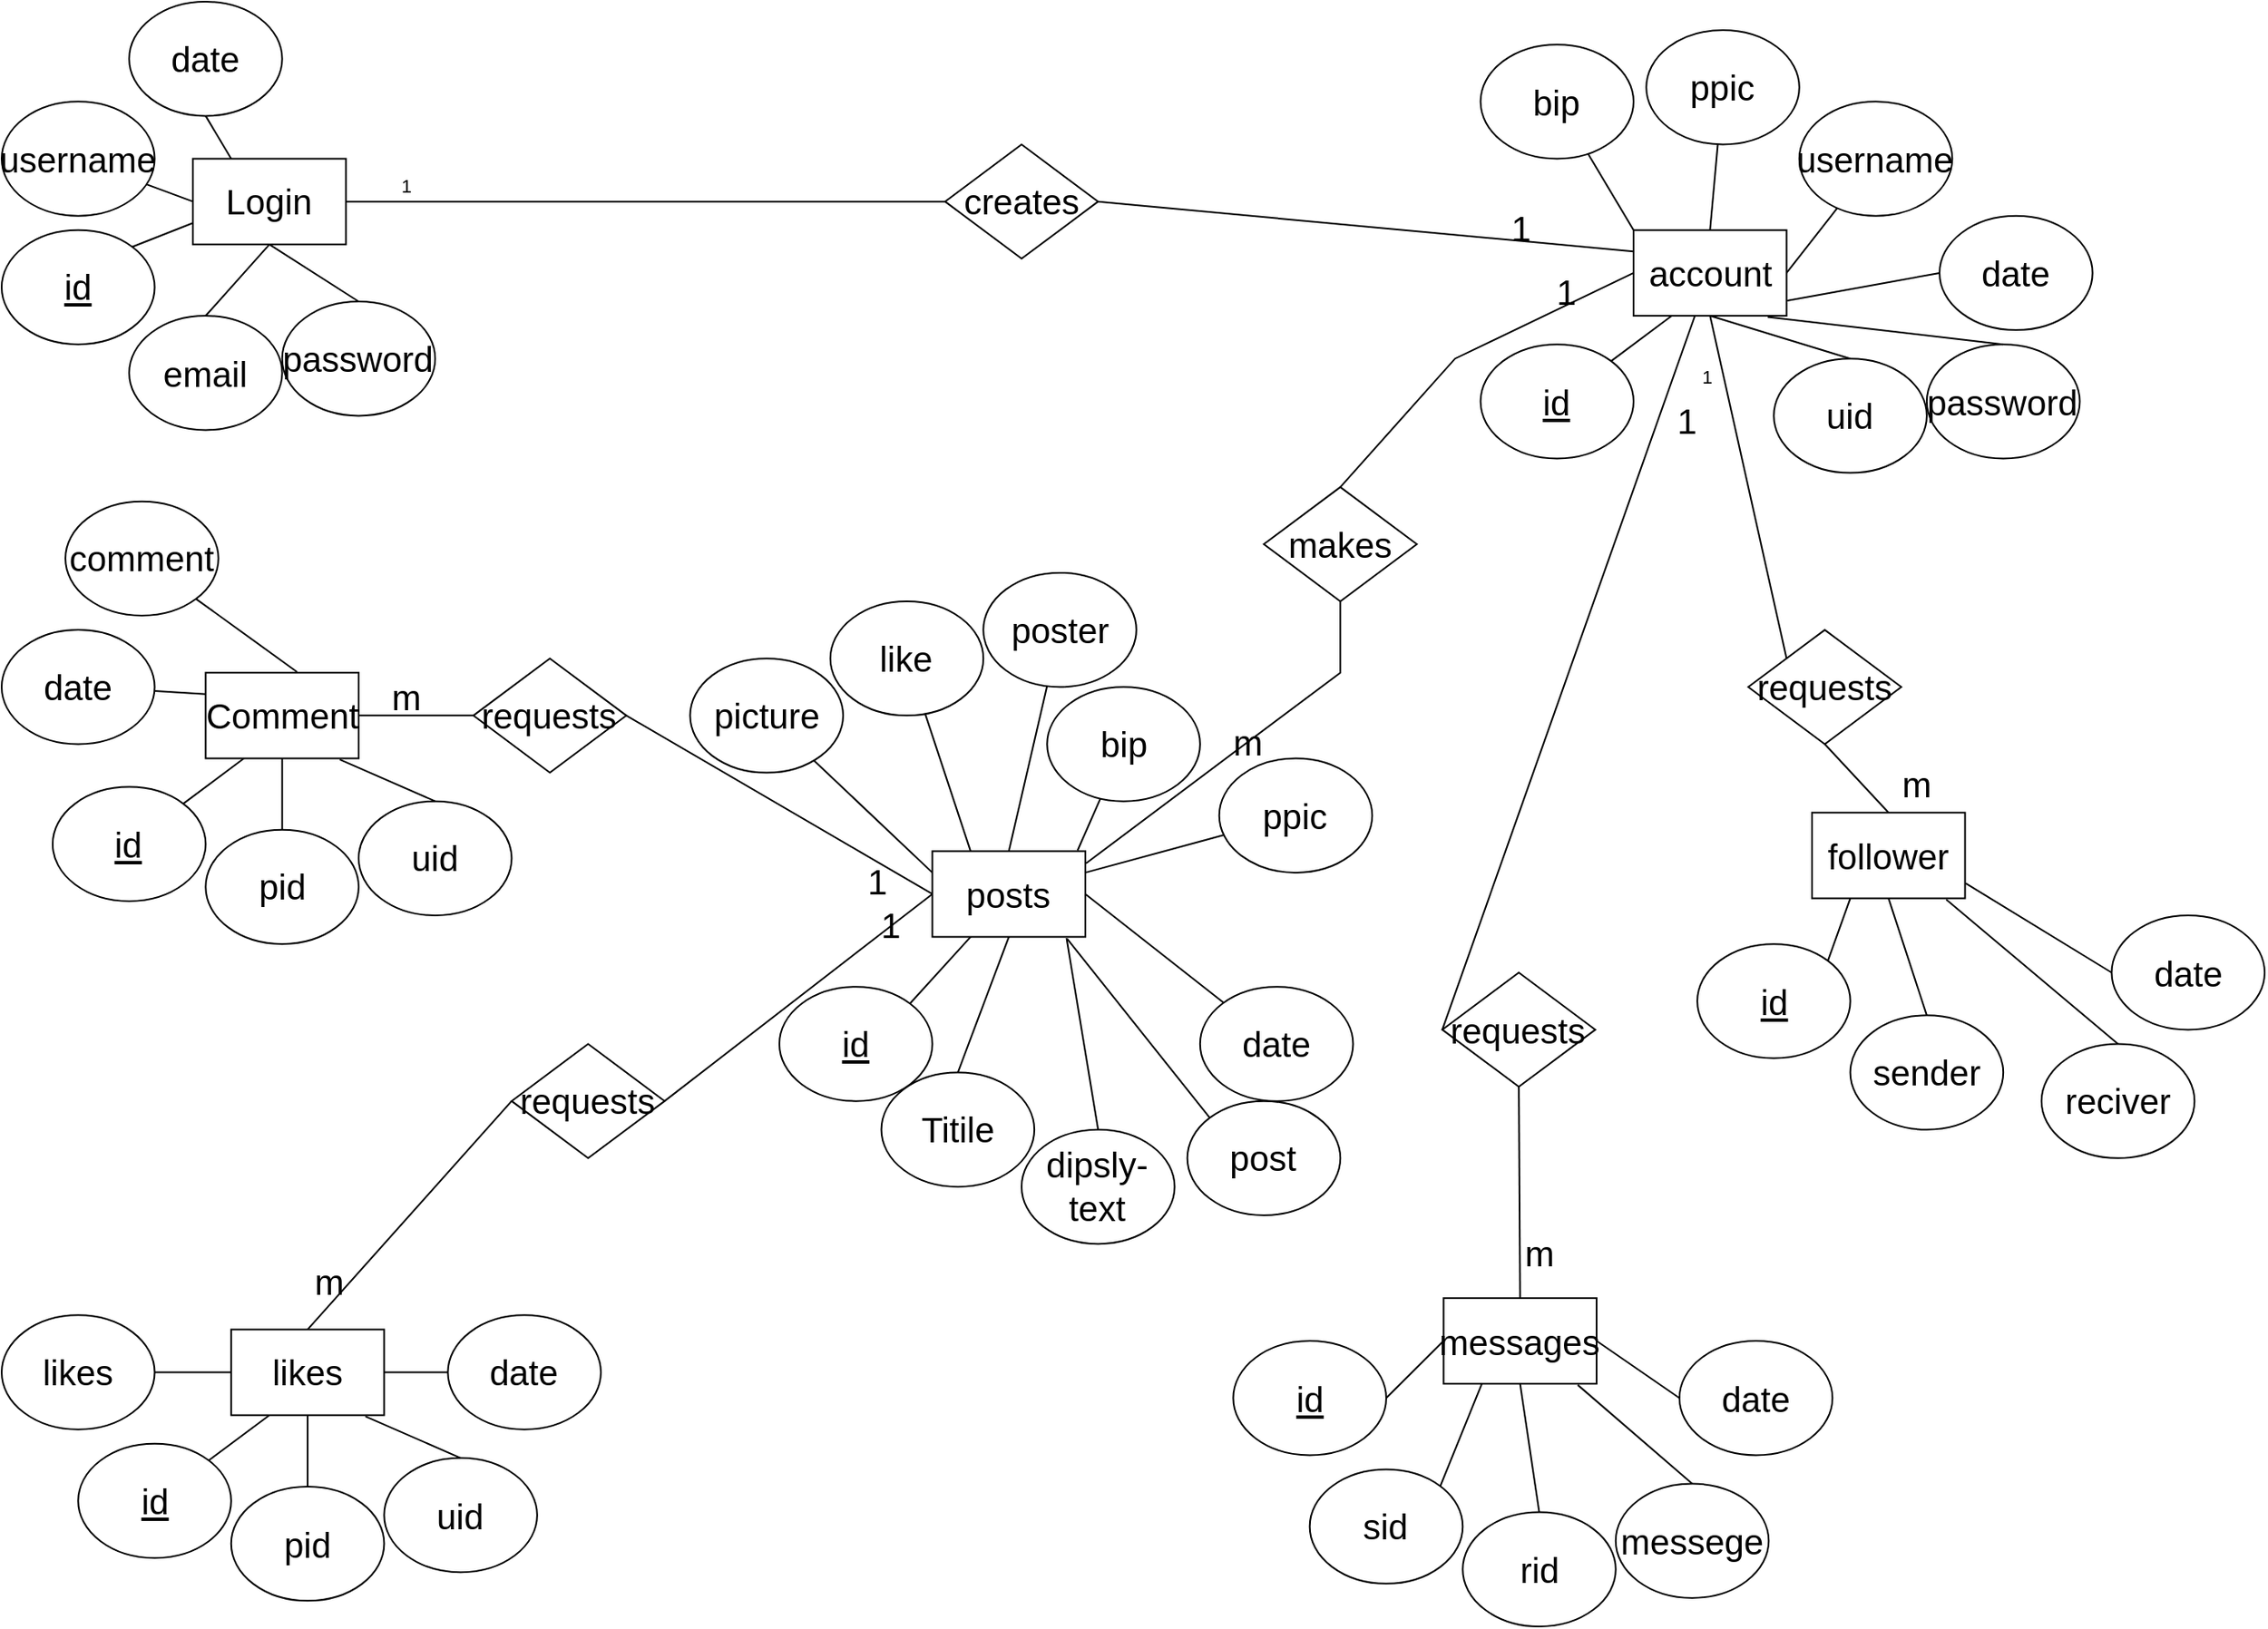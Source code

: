 <mxfile version="21.6.8" type="device">
  <diagram name="Page-1" id="GHmQzCoPF6uC2-2MfS-E">
    <mxGraphModel dx="3319" dy="1589" grid="1" gridSize="10" guides="1" tooltips="1" connect="1" arrows="1" fold="1" page="1" pageScale="1" pageWidth="850" pageHeight="1100" math="0" shadow="0">
      <root>
        <mxCell id="0" />
        <mxCell id="1" parent="0" />
        <mxCell id="4eCl8P-VBhG6pIe4pRi_-1" value="" style="group" vertex="1" connectable="0" parent="1">
          <mxGeometry x="-650" y="150" width="1350" height="970" as="geometry" />
        </mxCell>
        <mxCell id="vJWKNZolBrSju2JjRTu4-1" value="&lt;font style=&quot;font-size: 21px;&quot;&gt;Login&lt;/font&gt;" style="rounded=0;whiteSpace=wrap;html=1;fontSize=21;" parent="4eCl8P-VBhG6pIe4pRi_-1" vertex="1">
          <mxGeometry x="114.085" y="93.761" width="91.268" height="51.142" as="geometry" />
        </mxCell>
        <mxCell id="vJWKNZolBrSju2JjRTu4-2" value="" style="endArrow=none;html=1;rounded=0;exitX=0;exitY=0.5;exitDx=0;exitDy=0;fontSize=21;" parent="4eCl8P-VBhG6pIe4pRi_-1" source="vJWKNZolBrSju2JjRTu4-1" target="vJWKNZolBrSju2JjRTu4-3" edge="1">
          <mxGeometry width="50" height="50" relative="1" as="geometry">
            <mxPoint x="365.07" y="136.38" as="sourcePoint" />
            <mxPoint x="403.099" y="93.761" as="targetPoint" />
          </mxGeometry>
        </mxCell>
        <mxCell id="vJWKNZolBrSju2JjRTu4-3" value="&lt;font style=&quot;font-size: 21px;&quot;&gt;username&lt;/font&gt;" style="ellipse;whiteSpace=wrap;html=1;fontSize=21;" parent="4eCl8P-VBhG6pIe4pRi_-1" vertex="1">
          <mxGeometry y="59.666" width="91.268" height="68.19" as="geometry" />
        </mxCell>
        <mxCell id="vJWKNZolBrSju2JjRTu4-4" value="&lt;font style=&quot;font-size: 21px;&quot;&gt;date&lt;/font&gt;" style="ellipse;whiteSpace=wrap;html=1;fontSize=21;" parent="4eCl8P-VBhG6pIe4pRi_-1" vertex="1">
          <mxGeometry x="76.056" width="91.268" height="68.19" as="geometry" />
        </mxCell>
        <mxCell id="vJWKNZolBrSju2JjRTu4-6" value="" style="endArrow=none;html=1;rounded=0;entryX=0.25;entryY=0;entryDx=0;entryDy=0;exitX=0.5;exitY=1;exitDx=0;exitDy=0;fontSize=21;" parent="4eCl8P-VBhG6pIe4pRi_-1" source="vJWKNZolBrSju2JjRTu4-4" target="vJWKNZolBrSju2JjRTu4-1" edge="1">
          <mxGeometry width="50" height="50" relative="1" as="geometry">
            <mxPoint x="365.07" y="136.38" as="sourcePoint" />
            <mxPoint x="403.099" y="93.761" as="targetPoint" />
          </mxGeometry>
        </mxCell>
        <mxCell id="vJWKNZolBrSju2JjRTu4-7" value="&lt;font style=&quot;font-size: 21px;&quot;&gt;password&lt;/font&gt;" style="ellipse;whiteSpace=wrap;html=1;fontSize=21;" parent="4eCl8P-VBhG6pIe4pRi_-1" vertex="1">
          <mxGeometry x="167.324" y="178.998" width="91.268" height="68.19" as="geometry" />
        </mxCell>
        <mxCell id="vJWKNZolBrSju2JjRTu4-8" value="" style="endArrow=none;html=1;rounded=0;entryX=0.5;entryY=1;entryDx=0;entryDy=0;exitX=0.5;exitY=0;exitDx=0;exitDy=0;fontSize=21;" parent="4eCl8P-VBhG6pIe4pRi_-1" source="vJWKNZolBrSju2JjRTu4-7" target="vJWKNZolBrSju2JjRTu4-1" edge="1">
          <mxGeometry width="50" height="50" relative="1" as="geometry">
            <mxPoint x="258.592" y="153.427" as="sourcePoint" />
            <mxPoint x="296.62" y="110.808" as="targetPoint" />
          </mxGeometry>
        </mxCell>
        <mxCell id="vJWKNZolBrSju2JjRTu4-9" value="&lt;font style=&quot;font-size: 21px;&quot;&gt;email&lt;/font&gt;" style="ellipse;whiteSpace=wrap;html=1;fontSize=21;" parent="4eCl8P-VBhG6pIe4pRi_-1" vertex="1">
          <mxGeometry x="76.056" y="187.522" width="91.268" height="68.19" as="geometry" />
        </mxCell>
        <mxCell id="vJWKNZolBrSju2JjRTu4-11" value="" style="endArrow=none;html=1;rounded=0;exitX=0.5;exitY=0;exitDx=0;exitDy=0;entryX=0.5;entryY=1;entryDx=0;entryDy=0;fontSize=21;" parent="4eCl8P-VBhG6pIe4pRi_-1" source="vJWKNZolBrSju2JjRTu4-9" target="vJWKNZolBrSju2JjRTu4-1" edge="1">
          <mxGeometry width="50" height="50" relative="1" as="geometry">
            <mxPoint x="235.775" y="136.38" as="sourcePoint" />
            <mxPoint x="273.803" y="93.761" as="targetPoint" />
          </mxGeometry>
        </mxCell>
        <mxCell id="vJWKNZolBrSju2JjRTu4-12" value="&lt;u style=&quot;font-size: 21px;&quot;&gt;&lt;font style=&quot;font-size: 21px;&quot;&gt;id&lt;/font&gt;&lt;/u&gt;" style="ellipse;whiteSpace=wrap;html=1;fontSize=21;" parent="4eCl8P-VBhG6pIe4pRi_-1" vertex="1">
          <mxGeometry y="136.38" width="91.268" height="68.19" as="geometry" />
        </mxCell>
        <mxCell id="vJWKNZolBrSju2JjRTu4-14" value="" style="endArrow=none;html=1;rounded=0;exitX=1;exitY=0;exitDx=0;exitDy=0;entryX=0;entryY=0.75;entryDx=0;entryDy=0;fontSize=21;" parent="4eCl8P-VBhG6pIe4pRi_-1" source="vJWKNZolBrSju2JjRTu4-12" target="vJWKNZolBrSju2JjRTu4-1" edge="1">
          <mxGeometry width="50" height="50" relative="1" as="geometry">
            <mxPoint x="76.056" y="136.38" as="sourcePoint" />
            <mxPoint x="114.085" y="93.761" as="targetPoint" />
          </mxGeometry>
        </mxCell>
        <mxCell id="vJWKNZolBrSju2JjRTu4-15" value="account" style="rounded=0;whiteSpace=wrap;html=1;fontSize=21;" parent="4eCl8P-VBhG6pIe4pRi_-1" vertex="1">
          <mxGeometry x="973.521" y="136.38" width="91.268" height="51.142" as="geometry" />
        </mxCell>
        <mxCell id="vJWKNZolBrSju2JjRTu4-16" value="" style="endArrow=none;html=1;rounded=0;exitX=1;exitY=0.5;exitDx=0;exitDy=0;fontSize=21;" parent="4eCl8P-VBhG6pIe4pRi_-1" source="vJWKNZolBrSju2JjRTu4-15" target="vJWKNZolBrSju2JjRTu4-17" edge="1">
          <mxGeometry width="50" height="50" relative="1" as="geometry">
            <mxPoint x="1224.507" y="178.998" as="sourcePoint" />
            <mxPoint x="1262.535" y="136.38" as="targetPoint" />
          </mxGeometry>
        </mxCell>
        <mxCell id="vJWKNZolBrSju2JjRTu4-17" value="username" style="ellipse;whiteSpace=wrap;html=1;fontSize=21;" parent="4eCl8P-VBhG6pIe4pRi_-1" vertex="1">
          <mxGeometry x="1072.394" y="59.666" width="91.268" height="68.19" as="geometry" />
        </mxCell>
        <mxCell id="vJWKNZolBrSju2JjRTu4-18" value="date" style="ellipse;whiteSpace=wrap;html=1;fontSize=21;" parent="4eCl8P-VBhG6pIe4pRi_-1" vertex="1">
          <mxGeometry x="1156.056" y="127.856" width="91.268" height="68.19" as="geometry" />
        </mxCell>
        <mxCell id="vJWKNZolBrSju2JjRTu4-19" value="" style="endArrow=none;html=1;rounded=0;entryX=1.004;entryY=0.824;entryDx=0;entryDy=0;exitX=0;exitY=0.5;exitDx=0;exitDy=0;entryPerimeter=0;fontSize=21;" parent="4eCl8P-VBhG6pIe4pRi_-1" source="vJWKNZolBrSju2JjRTu4-18" target="vJWKNZolBrSju2JjRTu4-15" edge="1">
          <mxGeometry width="50" height="50" relative="1" as="geometry">
            <mxPoint x="1224.507" y="178.998" as="sourcePoint" />
            <mxPoint x="1262.535" y="136.38" as="targetPoint" />
          </mxGeometry>
        </mxCell>
        <mxCell id="vJWKNZolBrSju2JjRTu4-20" value="password" style="ellipse;whiteSpace=wrap;html=1;fontSize=21;" parent="4eCl8P-VBhG6pIe4pRi_-1" vertex="1">
          <mxGeometry x="1148.451" y="204.569" width="91.268" height="68.19" as="geometry" />
        </mxCell>
        <mxCell id="vJWKNZolBrSju2JjRTu4-21" value="" style="endArrow=none;html=1;rounded=0;entryX=0.877;entryY=1.014;entryDx=0;entryDy=0;entryPerimeter=0;exitX=0.5;exitY=0;exitDx=0;exitDy=0;fontSize=21;" parent="4eCl8P-VBhG6pIe4pRi_-1" source="vJWKNZolBrSju2JjRTu4-20" target="vJWKNZolBrSju2JjRTu4-15" edge="1">
          <mxGeometry width="50" height="50" relative="1" as="geometry">
            <mxPoint x="1118.028" y="196.046" as="sourcePoint" />
            <mxPoint x="1156.056" y="153.427" as="targetPoint" />
          </mxGeometry>
        </mxCell>
        <mxCell id="vJWKNZolBrSju2JjRTu4-22" value="uid" style="ellipse;whiteSpace=wrap;html=1;fontSize=21;" parent="4eCl8P-VBhG6pIe4pRi_-1" vertex="1">
          <mxGeometry x="1057.183" y="213.093" width="91.268" height="68.19" as="geometry" />
        </mxCell>
        <mxCell id="vJWKNZolBrSju2JjRTu4-23" value="" style="endArrow=none;html=1;rounded=0;exitX=0.5;exitY=0;exitDx=0;exitDy=0;entryX=0.5;entryY=1;entryDx=0;entryDy=0;fontSize=21;" parent="4eCl8P-VBhG6pIe4pRi_-1" source="vJWKNZolBrSju2JjRTu4-22" target="vJWKNZolBrSju2JjRTu4-15" edge="1">
          <mxGeometry width="50" height="50" relative="1" as="geometry">
            <mxPoint x="1095.211" y="178.998" as="sourcePoint" />
            <mxPoint x="1133.239" y="136.38" as="targetPoint" />
          </mxGeometry>
        </mxCell>
        <mxCell id="vJWKNZolBrSju2JjRTu4-24" value="&lt;u style=&quot;font-size: 21px;&quot;&gt;id&lt;/u&gt;" style="ellipse;whiteSpace=wrap;html=1;fontSize=21;" parent="4eCl8P-VBhG6pIe4pRi_-1" vertex="1">
          <mxGeometry x="882.254" y="204.569" width="91.268" height="68.19" as="geometry" />
        </mxCell>
        <mxCell id="vJWKNZolBrSju2JjRTu4-25" value="" style="endArrow=none;html=1;rounded=0;exitX=1;exitY=0;exitDx=0;exitDy=0;entryX=0.25;entryY=1;entryDx=0;entryDy=0;fontSize=21;" parent="4eCl8P-VBhG6pIe4pRi_-1" source="vJWKNZolBrSju2JjRTu4-24" target="vJWKNZolBrSju2JjRTu4-15" edge="1">
          <mxGeometry width="50" height="50" relative="1" as="geometry">
            <mxPoint x="935.493" y="178.998" as="sourcePoint" />
            <mxPoint x="973.521" y="136.38" as="targetPoint" />
          </mxGeometry>
        </mxCell>
        <mxCell id="vJWKNZolBrSju2JjRTu4-26" value="" style="endArrow=none;html=1;rounded=0;exitX=0.5;exitY=0;exitDx=0;exitDy=0;fontSize=21;" parent="4eCl8P-VBhG6pIe4pRi_-1" source="vJWKNZolBrSju2JjRTu4-15" target="vJWKNZolBrSju2JjRTu4-27" edge="1">
          <mxGeometry width="50" height="50" relative="1" as="geometry">
            <mxPoint x="920.282" y="76.714" as="sourcePoint" />
            <mxPoint x="1118.028" y="51.142" as="targetPoint" />
          </mxGeometry>
        </mxCell>
        <mxCell id="vJWKNZolBrSju2JjRTu4-27" value="ppic" style="ellipse;whiteSpace=wrap;html=1;fontSize=21;" parent="4eCl8P-VBhG6pIe4pRi_-1" vertex="1">
          <mxGeometry x="981.127" y="17.047" width="91.268" height="68.19" as="geometry" />
        </mxCell>
        <mxCell id="vJWKNZolBrSju2JjRTu4-28" value="" style="endArrow=none;html=1;rounded=0;exitX=0;exitY=0;exitDx=0;exitDy=0;fontSize=21;" parent="4eCl8P-VBhG6pIe4pRi_-1" source="vJWKNZolBrSju2JjRTu4-15" target="vJWKNZolBrSju2JjRTu4-29" edge="1">
          <mxGeometry width="50" height="50" relative="1" as="geometry">
            <mxPoint x="920.282" y="144.903" as="sourcePoint" />
            <mxPoint x="1019.155" y="59.666" as="targetPoint" />
          </mxGeometry>
        </mxCell>
        <mxCell id="vJWKNZolBrSju2JjRTu4-29" value="bip" style="ellipse;whiteSpace=wrap;html=1;fontSize=21;" parent="4eCl8P-VBhG6pIe4pRi_-1" vertex="1">
          <mxGeometry x="882.254" y="25.571" width="91.268" height="68.19" as="geometry" />
        </mxCell>
        <mxCell id="vJWKNZolBrSju2JjRTu4-32" value="Comment" style="rounded=0;whiteSpace=wrap;html=1;fontSize=21;" parent="4eCl8P-VBhG6pIe4pRi_-1" vertex="1">
          <mxGeometry x="121.69" y="400.615" width="91.268" height="51.142" as="geometry" />
        </mxCell>
        <mxCell id="vJWKNZolBrSju2JjRTu4-33" value="" style="endArrow=none;html=1;rounded=0;exitX=0;exitY=0.25;exitDx=0;exitDy=0;fontSize=21;" parent="4eCl8P-VBhG6pIe4pRi_-1" source="vJWKNZolBrSju2JjRTu4-32" target="vJWKNZolBrSju2JjRTu4-34" edge="1">
          <mxGeometry width="50" height="50" relative="1" as="geometry">
            <mxPoint x="372.676" y="443.234" as="sourcePoint" />
            <mxPoint x="410.704" y="400.615" as="targetPoint" />
          </mxGeometry>
        </mxCell>
        <mxCell id="vJWKNZolBrSju2JjRTu4-34" value="date" style="ellipse;whiteSpace=wrap;html=1;fontSize=21;" parent="4eCl8P-VBhG6pIe4pRi_-1" vertex="1">
          <mxGeometry y="375.044" width="91.268" height="68.19" as="geometry" />
        </mxCell>
        <mxCell id="vJWKNZolBrSju2JjRTu4-35" value="comment" style="ellipse;whiteSpace=wrap;html=1;fontSize=21;" parent="4eCl8P-VBhG6pIe4pRi_-1" vertex="1">
          <mxGeometry x="38.028" y="298.33" width="91.268" height="68.19" as="geometry" />
        </mxCell>
        <mxCell id="vJWKNZolBrSju2JjRTu4-36" value="" style="endArrow=none;html=1;rounded=0;entryX=0.597;entryY=-0.01;entryDx=0;entryDy=0;exitX=1;exitY=1;exitDx=0;exitDy=0;entryPerimeter=0;fontSize=21;" parent="4eCl8P-VBhG6pIe4pRi_-1" source="vJWKNZolBrSju2JjRTu4-35" target="vJWKNZolBrSju2JjRTu4-32" edge="1">
          <mxGeometry width="50" height="50" relative="1" as="geometry">
            <mxPoint x="372.676" y="443.234" as="sourcePoint" />
            <mxPoint x="410.704" y="400.615" as="targetPoint" />
          </mxGeometry>
        </mxCell>
        <mxCell id="vJWKNZolBrSju2JjRTu4-37" value="uid" style="ellipse;whiteSpace=wrap;html=1;fontSize=21;" parent="4eCl8P-VBhG6pIe4pRi_-1" vertex="1">
          <mxGeometry x="212.958" y="477.329" width="91.268" height="68.19" as="geometry" />
        </mxCell>
        <mxCell id="vJWKNZolBrSju2JjRTu4-38" value="" style="endArrow=none;html=1;rounded=0;entryX=0.877;entryY=1.014;entryDx=0;entryDy=0;entryPerimeter=0;exitX=0.5;exitY=0;exitDx=0;exitDy=0;fontSize=21;" parent="4eCl8P-VBhG6pIe4pRi_-1" source="vJWKNZolBrSju2JjRTu4-37" target="vJWKNZolBrSju2JjRTu4-32" edge="1">
          <mxGeometry width="50" height="50" relative="1" as="geometry">
            <mxPoint x="266.197" y="460.281" as="sourcePoint" />
            <mxPoint x="304.225" y="417.663" as="targetPoint" />
          </mxGeometry>
        </mxCell>
        <mxCell id="vJWKNZolBrSju2JjRTu4-39" value="pid&lt;br style=&quot;font-size: 21px;&quot;&gt;" style="ellipse;whiteSpace=wrap;html=1;fontSize=21;" parent="4eCl8P-VBhG6pIe4pRi_-1" vertex="1">
          <mxGeometry x="121.69" y="494.376" width="91.268" height="68.19" as="geometry" />
        </mxCell>
        <mxCell id="vJWKNZolBrSju2JjRTu4-40" value="" style="endArrow=none;html=1;rounded=0;exitX=0.5;exitY=0;exitDx=0;exitDy=0;entryX=0.5;entryY=1;entryDx=0;entryDy=0;fontSize=21;" parent="4eCl8P-VBhG6pIe4pRi_-1" source="vJWKNZolBrSju2JjRTu4-39" target="vJWKNZolBrSju2JjRTu4-32" edge="1">
          <mxGeometry width="50" height="50" relative="1" as="geometry">
            <mxPoint x="243.38" y="443.234" as="sourcePoint" />
            <mxPoint x="281.408" y="400.615" as="targetPoint" />
          </mxGeometry>
        </mxCell>
        <mxCell id="vJWKNZolBrSju2JjRTu4-41" value="&lt;u style=&quot;font-size: 21px;&quot;&gt;id&lt;/u&gt;" style="ellipse;whiteSpace=wrap;html=1;fontSize=21;" parent="4eCl8P-VBhG6pIe4pRi_-1" vertex="1">
          <mxGeometry x="30.423" y="468.805" width="91.268" height="68.19" as="geometry" />
        </mxCell>
        <mxCell id="vJWKNZolBrSju2JjRTu4-42" value="" style="endArrow=none;html=1;rounded=0;exitX=1;exitY=0;exitDx=0;exitDy=0;entryX=0.25;entryY=1;entryDx=0;entryDy=0;fontSize=21;" parent="4eCl8P-VBhG6pIe4pRi_-1" source="vJWKNZolBrSju2JjRTu4-41" target="vJWKNZolBrSju2JjRTu4-32" edge="1">
          <mxGeometry width="50" height="50" relative="1" as="geometry">
            <mxPoint x="83.662" y="443.234" as="sourcePoint" />
            <mxPoint x="121.69" y="400.615" as="targetPoint" />
          </mxGeometry>
        </mxCell>
        <mxCell id="vJWKNZolBrSju2JjRTu4-43" value="follower" style="rounded=0;whiteSpace=wrap;html=1;fontSize=21;" parent="4eCl8P-VBhG6pIe4pRi_-1" vertex="1">
          <mxGeometry x="1080" y="484.148" width="91.268" height="51.142" as="geometry" />
        </mxCell>
        <mxCell id="vJWKNZolBrSju2JjRTu4-46" value="date" style="ellipse;whiteSpace=wrap;html=1;fontSize=21;" parent="4eCl8P-VBhG6pIe4pRi_-1" vertex="1">
          <mxGeometry x="1258.732" y="545.518" width="91.268" height="68.19" as="geometry" />
        </mxCell>
        <mxCell id="vJWKNZolBrSju2JjRTu4-47" value="" style="endArrow=none;html=1;rounded=0;entryX=1.004;entryY=0.824;entryDx=0;entryDy=0;exitX=0;exitY=0.5;exitDx=0;exitDy=0;entryPerimeter=0;fontSize=21;" parent="4eCl8P-VBhG6pIe4pRi_-1" source="vJWKNZolBrSju2JjRTu4-46" target="vJWKNZolBrSju2JjRTu4-43" edge="1">
          <mxGeometry width="50" height="50" relative="1" as="geometry">
            <mxPoint x="1642.817" y="400.615" as="sourcePoint" />
            <mxPoint x="1680.845" y="357.996" as="targetPoint" />
          </mxGeometry>
        </mxCell>
        <mxCell id="vJWKNZolBrSju2JjRTu4-48" value="reciver" style="ellipse;whiteSpace=wrap;html=1;fontSize=21;" parent="4eCl8P-VBhG6pIe4pRi_-1" vertex="1">
          <mxGeometry x="1216.901" y="622.232" width="91.268" height="68.19" as="geometry" />
        </mxCell>
        <mxCell id="vJWKNZolBrSju2JjRTu4-49" value="" style="endArrow=none;html=1;rounded=0;entryX=0.877;entryY=1.014;entryDx=0;entryDy=0;entryPerimeter=0;exitX=0.5;exitY=0;exitDx=0;exitDy=0;fontSize=21;" parent="4eCl8P-VBhG6pIe4pRi_-1" source="vJWKNZolBrSju2JjRTu4-48" target="vJWKNZolBrSju2JjRTu4-43" edge="1">
          <mxGeometry width="50" height="50" relative="1" as="geometry">
            <mxPoint x="1536.338" y="417.663" as="sourcePoint" />
            <mxPoint x="1574.366" y="375.044" as="targetPoint" />
          </mxGeometry>
        </mxCell>
        <mxCell id="vJWKNZolBrSju2JjRTu4-50" value="sender" style="ellipse;whiteSpace=wrap;html=1;fontSize=21;" parent="4eCl8P-VBhG6pIe4pRi_-1" vertex="1">
          <mxGeometry x="1102.817" y="605.185" width="91.268" height="68.19" as="geometry" />
        </mxCell>
        <mxCell id="vJWKNZolBrSju2JjRTu4-51" value="" style="endArrow=none;html=1;rounded=0;exitX=0.5;exitY=0;exitDx=0;exitDy=0;entryX=0.5;entryY=1;entryDx=0;entryDy=0;fontSize=21;" parent="4eCl8P-VBhG6pIe4pRi_-1" source="vJWKNZolBrSju2JjRTu4-50" target="vJWKNZolBrSju2JjRTu4-43" edge="1">
          <mxGeometry width="50" height="50" relative="1" as="geometry">
            <mxPoint x="1513.521" y="400.615" as="sourcePoint" />
            <mxPoint x="1551.549" y="357.996" as="targetPoint" />
          </mxGeometry>
        </mxCell>
        <mxCell id="vJWKNZolBrSju2JjRTu4-52" value="&lt;u style=&quot;font-size: 21px;&quot;&gt;id&lt;/u&gt;" style="ellipse;whiteSpace=wrap;html=1;fontSize=21;" parent="4eCl8P-VBhG6pIe4pRi_-1" vertex="1">
          <mxGeometry x="1011.549" y="562.566" width="91.268" height="68.19" as="geometry" />
        </mxCell>
        <mxCell id="vJWKNZolBrSju2JjRTu4-53" value="" style="endArrow=none;html=1;rounded=0;exitX=1;exitY=0;exitDx=0;exitDy=0;entryX=0.25;entryY=1;entryDx=0;entryDy=0;fontSize=21;" parent="4eCl8P-VBhG6pIe4pRi_-1" source="vJWKNZolBrSju2JjRTu4-52" target="vJWKNZolBrSju2JjRTu4-43" edge="1">
          <mxGeometry width="50" height="50" relative="1" as="geometry">
            <mxPoint x="1353.803" y="400.615" as="sourcePoint" />
            <mxPoint x="1391.831" y="357.996" as="targetPoint" />
          </mxGeometry>
        </mxCell>
        <mxCell id="vJWKNZolBrSju2JjRTu4-54" value="likes&lt;br style=&quot;font-size: 21px;&quot;&gt;" style="rounded=0;whiteSpace=wrap;html=1;fontSize=21;" parent="4eCl8P-VBhG6pIe4pRi_-1" vertex="1">
          <mxGeometry x="136.901" y="792.707" width="91.268" height="51.142" as="geometry" />
        </mxCell>
        <mxCell id="vJWKNZolBrSju2JjRTu4-55" value="date" style="ellipse;whiteSpace=wrap;html=1;fontSize=21;" parent="4eCl8P-VBhG6pIe4pRi_-1" vertex="1">
          <mxGeometry x="266.197" y="784.183" width="91.268" height="68.19" as="geometry" />
        </mxCell>
        <mxCell id="vJWKNZolBrSju2JjRTu4-56" value="" style="endArrow=none;html=1;rounded=0;entryX=1;entryY=0.5;entryDx=0;entryDy=0;exitX=0;exitY=0.5;exitDx=0;exitDy=0;fontSize=21;" parent="4eCl8P-VBhG6pIe4pRi_-1" source="vJWKNZolBrSju2JjRTu4-55" target="vJWKNZolBrSju2JjRTu4-54" edge="1">
          <mxGeometry width="50" height="50" relative="1" as="geometry">
            <mxPoint x="387.887" y="835.325" as="sourcePoint" />
            <mxPoint x="425.915" y="792.707" as="targetPoint" />
          </mxGeometry>
        </mxCell>
        <mxCell id="vJWKNZolBrSju2JjRTu4-57" value="uid" style="ellipse;whiteSpace=wrap;html=1;fontSize=21;" parent="4eCl8P-VBhG6pIe4pRi_-1" vertex="1">
          <mxGeometry x="228.169" y="869.42" width="91.268" height="68.19" as="geometry" />
        </mxCell>
        <mxCell id="vJWKNZolBrSju2JjRTu4-58" value="" style="endArrow=none;html=1;rounded=0;entryX=0.877;entryY=1.014;entryDx=0;entryDy=0;entryPerimeter=0;exitX=0.5;exitY=0;exitDx=0;exitDy=0;fontSize=21;" parent="4eCl8P-VBhG6pIe4pRi_-1" source="vJWKNZolBrSju2JjRTu4-57" target="vJWKNZolBrSju2JjRTu4-54" edge="1">
          <mxGeometry width="50" height="50" relative="1" as="geometry">
            <mxPoint x="281.408" y="852.373" as="sourcePoint" />
            <mxPoint x="319.437" y="809.754" as="targetPoint" />
          </mxGeometry>
        </mxCell>
        <mxCell id="vJWKNZolBrSju2JjRTu4-59" value="pid" style="ellipse;whiteSpace=wrap;html=1;fontSize=21;" parent="4eCl8P-VBhG6pIe4pRi_-1" vertex="1">
          <mxGeometry x="136.901" y="886.467" width="91.268" height="68.19" as="geometry" />
        </mxCell>
        <mxCell id="vJWKNZolBrSju2JjRTu4-60" value="" style="endArrow=none;html=1;rounded=0;exitX=0.5;exitY=0;exitDx=0;exitDy=0;entryX=0.5;entryY=1;entryDx=0;entryDy=0;fontSize=21;" parent="4eCl8P-VBhG6pIe4pRi_-1" source="vJWKNZolBrSju2JjRTu4-59" target="vJWKNZolBrSju2JjRTu4-54" edge="1">
          <mxGeometry width="50" height="50" relative="1" as="geometry">
            <mxPoint x="258.592" y="835.325" as="sourcePoint" />
            <mxPoint x="296.62" y="792.707" as="targetPoint" />
          </mxGeometry>
        </mxCell>
        <mxCell id="vJWKNZolBrSju2JjRTu4-61" value="&lt;u style=&quot;font-size: 21px;&quot;&gt;id&lt;/u&gt;" style="ellipse;whiteSpace=wrap;html=1;fontSize=21;" parent="4eCl8P-VBhG6pIe4pRi_-1" vertex="1">
          <mxGeometry x="45.634" y="860.896" width="91.268" height="68.19" as="geometry" />
        </mxCell>
        <mxCell id="vJWKNZolBrSju2JjRTu4-62" value="" style="endArrow=none;html=1;rounded=0;exitX=1;exitY=0;exitDx=0;exitDy=0;entryX=0.25;entryY=1;entryDx=0;entryDy=0;fontSize=21;" parent="4eCl8P-VBhG6pIe4pRi_-1" source="vJWKNZolBrSju2JjRTu4-61" target="vJWKNZolBrSju2JjRTu4-54" edge="1">
          <mxGeometry width="50" height="50" relative="1" as="geometry">
            <mxPoint x="98.873" y="835.325" as="sourcePoint" />
            <mxPoint x="136.901" y="792.707" as="targetPoint" />
          </mxGeometry>
        </mxCell>
        <mxCell id="vJWKNZolBrSju2JjRTu4-64" value="" style="endArrow=none;html=1;rounded=0;entryX=0;entryY=0.5;entryDx=0;entryDy=0;exitX=1;exitY=0.5;exitDx=0;exitDy=0;fontSize=21;" parent="4eCl8P-VBhG6pIe4pRi_-1" source="vJWKNZolBrSju2JjRTu4-66" target="vJWKNZolBrSju2JjRTu4-54" edge="1">
          <mxGeometry width="50" height="50" relative="1" as="geometry">
            <mxPoint x="53.239" y="835.325" as="sourcePoint" />
            <mxPoint x="91.268" y="792.707" as="targetPoint" />
          </mxGeometry>
        </mxCell>
        <mxCell id="vJWKNZolBrSju2JjRTu4-66" value="likes" style="ellipse;whiteSpace=wrap;html=1;fontSize=21;" parent="4eCl8P-VBhG6pIe4pRi_-1" vertex="1">
          <mxGeometry y="784.183" width="91.268" height="68.19" as="geometry" />
        </mxCell>
        <mxCell id="vJWKNZolBrSju2JjRTu4-67" value="messages" style="rounded=0;whiteSpace=wrap;html=1;fontSize=21;" parent="4eCl8P-VBhG6pIe4pRi_-1" vertex="1">
          <mxGeometry x="860.197" y="773.954" width="91.268" height="51.142" as="geometry" />
        </mxCell>
        <mxCell id="vJWKNZolBrSju2JjRTu4-68" value="date" style="ellipse;whiteSpace=wrap;html=1;fontSize=21;" parent="4eCl8P-VBhG6pIe4pRi_-1" vertex="1">
          <mxGeometry x="1000.901" y="799.525" width="91.268" height="68.19" as="geometry" />
        </mxCell>
        <mxCell id="vJWKNZolBrSju2JjRTu4-69" value="" style="endArrow=none;html=1;rounded=0;entryX=1;entryY=0.5;entryDx=0;entryDy=0;exitX=0;exitY=0.5;exitDx=0;exitDy=0;fontSize=21;" parent="4eCl8P-VBhG6pIe4pRi_-1" source="vJWKNZolBrSju2JjRTu4-68" target="vJWKNZolBrSju2JjRTu4-67" edge="1">
          <mxGeometry width="50" height="50" relative="1" as="geometry">
            <mxPoint x="1122.592" y="850.668" as="sourcePoint" />
            <mxPoint x="1160.62" y="808.049" as="targetPoint" />
          </mxGeometry>
        </mxCell>
        <mxCell id="vJWKNZolBrSju2JjRTu4-70" value="messege" style="ellipse;whiteSpace=wrap;html=1;fontSize=21;" parent="4eCl8P-VBhG6pIe4pRi_-1" vertex="1">
          <mxGeometry x="962.873" y="884.763" width="91.268" height="68.19" as="geometry" />
        </mxCell>
        <mxCell id="vJWKNZolBrSju2JjRTu4-71" value="" style="endArrow=none;html=1;rounded=0;entryX=0.877;entryY=1.014;entryDx=0;entryDy=0;entryPerimeter=0;exitX=0.5;exitY=0;exitDx=0;exitDy=0;fontSize=21;" parent="4eCl8P-VBhG6pIe4pRi_-1" source="vJWKNZolBrSju2JjRTu4-70" target="vJWKNZolBrSju2JjRTu4-67" edge="1">
          <mxGeometry width="50" height="50" relative="1" as="geometry">
            <mxPoint x="1016.113" y="867.715" as="sourcePoint" />
            <mxPoint x="1054.141" y="825.097" as="targetPoint" />
          </mxGeometry>
        </mxCell>
        <mxCell id="vJWKNZolBrSju2JjRTu4-72" value="rid" style="ellipse;whiteSpace=wrap;html=1;fontSize=21;" parent="4eCl8P-VBhG6pIe4pRi_-1" vertex="1">
          <mxGeometry x="871.606" y="901.81" width="91.268" height="68.19" as="geometry" />
        </mxCell>
        <mxCell id="vJWKNZolBrSju2JjRTu4-73" value="" style="endArrow=none;html=1;rounded=0;exitX=0.5;exitY=0;exitDx=0;exitDy=0;entryX=0.5;entryY=1;entryDx=0;entryDy=0;fontSize=21;" parent="4eCl8P-VBhG6pIe4pRi_-1" source="vJWKNZolBrSju2JjRTu4-72" target="vJWKNZolBrSju2JjRTu4-67" edge="1">
          <mxGeometry width="50" height="50" relative="1" as="geometry">
            <mxPoint x="993.296" y="850.668" as="sourcePoint" />
            <mxPoint x="1031.324" y="808.049" as="targetPoint" />
          </mxGeometry>
        </mxCell>
        <mxCell id="vJWKNZolBrSju2JjRTu4-74" value="sid" style="ellipse;whiteSpace=wrap;html=1;fontSize=21;" parent="4eCl8P-VBhG6pIe4pRi_-1" vertex="1">
          <mxGeometry x="780.338" y="876.239" width="91.268" height="68.19" as="geometry" />
        </mxCell>
        <mxCell id="vJWKNZolBrSju2JjRTu4-75" value="" style="endArrow=none;html=1;rounded=0;exitX=1;exitY=0;exitDx=0;exitDy=0;entryX=0.25;entryY=1;entryDx=0;entryDy=0;fontSize=21;" parent="4eCl8P-VBhG6pIe4pRi_-1" source="vJWKNZolBrSju2JjRTu4-74" target="vJWKNZolBrSju2JjRTu4-67" edge="1">
          <mxGeometry width="50" height="50" relative="1" as="geometry">
            <mxPoint x="833.577" y="850.668" as="sourcePoint" />
            <mxPoint x="871.606" y="808.049" as="targetPoint" />
          </mxGeometry>
        </mxCell>
        <mxCell id="vJWKNZolBrSju2JjRTu4-76" value="" style="endArrow=none;html=1;rounded=0;entryX=0;entryY=0.5;entryDx=0;entryDy=0;exitX=1;exitY=0.5;exitDx=0;exitDy=0;fontSize=21;" parent="4eCl8P-VBhG6pIe4pRi_-1" source="vJWKNZolBrSju2JjRTu4-77" target="vJWKNZolBrSju2JjRTu4-67" edge="1">
          <mxGeometry width="50" height="50" relative="1" as="geometry">
            <mxPoint x="787.944" y="850.668" as="sourcePoint" />
            <mxPoint x="825.972" y="808.049" as="targetPoint" />
          </mxGeometry>
        </mxCell>
        <mxCell id="vJWKNZolBrSju2JjRTu4-77" value="&lt;u style=&quot;font-size: 21px;&quot;&gt;id&lt;/u&gt;" style="ellipse;whiteSpace=wrap;html=1;fontSize=21;" parent="4eCl8P-VBhG6pIe4pRi_-1" vertex="1">
          <mxGeometry x="734.704" y="799.525" width="91.268" height="68.19" as="geometry" />
        </mxCell>
        <mxCell id="vJWKNZolBrSju2JjRTu4-78" value="posts" style="rounded=0;whiteSpace=wrap;html=1;fontSize=21;" parent="4eCl8P-VBhG6pIe4pRi_-1" vertex="1">
          <mxGeometry x="555.211" y="507.162" width="91.268" height="51.142" as="geometry" />
        </mxCell>
        <mxCell id="vJWKNZolBrSju2JjRTu4-79" value="" style="endArrow=none;html=1;rounded=0;exitX=1;exitY=0.5;exitDx=0;exitDy=0;fontSize=21;" parent="4eCl8P-VBhG6pIe4pRi_-1" source="vJWKNZolBrSju2JjRTu4-78" target="vJWKNZolBrSju2JjRTu4-80" edge="1">
          <mxGeometry width="50" height="50" relative="1" as="geometry">
            <mxPoint x="806.197" y="549.78" as="sourcePoint" />
            <mxPoint x="844.225" y="507.162" as="targetPoint" />
          </mxGeometry>
        </mxCell>
        <mxCell id="vJWKNZolBrSju2JjRTu4-80" value="date" style="ellipse;whiteSpace=wrap;html=1;fontSize=21;" parent="4eCl8P-VBhG6pIe4pRi_-1" vertex="1">
          <mxGeometry x="714.93" y="588.137" width="91.268" height="68.19" as="geometry" />
        </mxCell>
        <mxCell id="vJWKNZolBrSju2JjRTu4-81" value="post" style="ellipse;whiteSpace=wrap;html=1;fontSize=21;" parent="4eCl8P-VBhG6pIe4pRi_-1" vertex="1">
          <mxGeometry x="707.324" y="656.327" width="91.268" height="68.19" as="geometry" />
        </mxCell>
        <mxCell id="vJWKNZolBrSju2JjRTu4-82" value="" style="endArrow=none;html=1;rounded=0;exitX=0;exitY=0;exitDx=0;exitDy=0;entryX=0.882;entryY=1.025;entryDx=0;entryDy=0;entryPerimeter=0;fontSize=21;" parent="4eCl8P-VBhG6pIe4pRi_-1" source="vJWKNZolBrSju2JjRTu4-81" target="vJWKNZolBrSju2JjRTu4-78" edge="1">
          <mxGeometry width="50" height="50" relative="1" as="geometry">
            <mxPoint x="806.197" y="549.78" as="sourcePoint" />
            <mxPoint x="638.873" y="562.566" as="targetPoint" />
          </mxGeometry>
        </mxCell>
        <mxCell id="vJWKNZolBrSju2JjRTu4-83" value="dipsly-text" style="ellipse;whiteSpace=wrap;html=1;fontSize=21;" parent="4eCl8P-VBhG6pIe4pRi_-1" vertex="1">
          <mxGeometry x="608.451" y="673.374" width="91.268" height="68.19" as="geometry" />
        </mxCell>
        <mxCell id="vJWKNZolBrSju2JjRTu4-84" value="" style="endArrow=none;html=1;rounded=0;entryX=0.877;entryY=1.014;entryDx=0;entryDy=0;entryPerimeter=0;exitX=0.5;exitY=0;exitDx=0;exitDy=0;fontSize=21;" parent="4eCl8P-VBhG6pIe4pRi_-1" source="vJWKNZolBrSju2JjRTu4-83" target="vJWKNZolBrSju2JjRTu4-78" edge="1">
          <mxGeometry width="50" height="50" relative="1" as="geometry">
            <mxPoint x="699.718" y="566.828" as="sourcePoint" />
            <mxPoint x="737.746" y="524.209" as="targetPoint" />
          </mxGeometry>
        </mxCell>
        <mxCell id="vJWKNZolBrSju2JjRTu4-85" value="Titile" style="ellipse;whiteSpace=wrap;html=1;fontSize=21;" parent="4eCl8P-VBhG6pIe4pRi_-1" vertex="1">
          <mxGeometry x="524.789" y="639.279" width="91.268" height="68.19" as="geometry" />
        </mxCell>
        <mxCell id="vJWKNZolBrSju2JjRTu4-86" value="" style="endArrow=none;html=1;rounded=0;exitX=0.5;exitY=0;exitDx=0;exitDy=0;entryX=0.5;entryY=1;entryDx=0;entryDy=0;fontSize=21;" parent="4eCl8P-VBhG6pIe4pRi_-1" source="vJWKNZolBrSju2JjRTu4-85" target="vJWKNZolBrSju2JjRTu4-78" edge="1">
          <mxGeometry width="50" height="50" relative="1" as="geometry">
            <mxPoint x="676.901" y="549.78" as="sourcePoint" />
            <mxPoint x="714.93" y="507.162" as="targetPoint" />
          </mxGeometry>
        </mxCell>
        <mxCell id="vJWKNZolBrSju2JjRTu4-87" value="&lt;u style=&quot;font-size: 21px;&quot;&gt;id&lt;/u&gt;" style="ellipse;whiteSpace=wrap;html=1;fontSize=21;" parent="4eCl8P-VBhG6pIe4pRi_-1" vertex="1">
          <mxGeometry x="463.944" y="588.137" width="91.268" height="68.19" as="geometry" />
        </mxCell>
        <mxCell id="vJWKNZolBrSju2JjRTu4-88" value="" style="endArrow=none;html=1;rounded=0;exitX=1;exitY=0;exitDx=0;exitDy=0;entryX=0.25;entryY=1;entryDx=0;entryDy=0;fontSize=21;" parent="4eCl8P-VBhG6pIe4pRi_-1" source="vJWKNZolBrSju2JjRTu4-87" target="vJWKNZolBrSju2JjRTu4-78" edge="1">
          <mxGeometry width="50" height="50" relative="1" as="geometry">
            <mxPoint x="517.183" y="549.78" as="sourcePoint" />
            <mxPoint x="555.211" y="507.162" as="targetPoint" />
          </mxGeometry>
        </mxCell>
        <mxCell id="vJWKNZolBrSju2JjRTu4-89" value="" style="endArrow=none;html=1;rounded=0;exitX=1;exitY=0.25;exitDx=0;exitDy=0;fontSize=21;" parent="4eCl8P-VBhG6pIe4pRi_-1" source="vJWKNZolBrSju2JjRTu4-78" target="vJWKNZolBrSju2JjRTu4-90" edge="1">
          <mxGeometry width="50" height="50" relative="1" as="geometry">
            <mxPoint x="501.972" y="447.496" as="sourcePoint" />
            <mxPoint x="699.718" y="421.924" as="targetPoint" />
          </mxGeometry>
        </mxCell>
        <mxCell id="vJWKNZolBrSju2JjRTu4-90" value="ppic" style="ellipse;whiteSpace=wrap;html=1;fontSize=21;" parent="4eCl8P-VBhG6pIe4pRi_-1" vertex="1">
          <mxGeometry x="726.338" y="451.757" width="91.268" height="68.19" as="geometry" />
        </mxCell>
        <mxCell id="vJWKNZolBrSju2JjRTu4-91" value="" style="endArrow=none;html=1;rounded=0;exitX=0.949;exitY=-0.008;exitDx=0;exitDy=0;exitPerimeter=0;fontSize=21;" parent="4eCl8P-VBhG6pIe4pRi_-1" source="vJWKNZolBrSju2JjRTu4-78" target="vJWKNZolBrSju2JjRTu4-92" edge="1">
          <mxGeometry width="50" height="50" relative="1" as="geometry">
            <mxPoint x="501.972" y="515.685" as="sourcePoint" />
            <mxPoint x="600.845" y="430.448" as="targetPoint" />
          </mxGeometry>
        </mxCell>
        <mxCell id="vJWKNZolBrSju2JjRTu4-92" value="bip" style="ellipse;whiteSpace=wrap;html=1;fontSize=21;" parent="4eCl8P-VBhG6pIe4pRi_-1" vertex="1">
          <mxGeometry x="623.662" y="409.139" width="91.268" height="68.19" as="geometry" />
        </mxCell>
        <mxCell id="vJWKNZolBrSju2JjRTu4-93" value="" style="endArrow=none;html=1;rounded=0;exitX=0.5;exitY=0;exitDx=0;exitDy=0;fontSize=21;" parent="4eCl8P-VBhG6pIe4pRi_-1" source="vJWKNZolBrSju2JjRTu4-78" target="vJWKNZolBrSju2JjRTu4-94" edge="1">
          <mxGeometry width="50" height="50" relative="1" as="geometry">
            <mxPoint x="479.155" y="545.518" as="sourcePoint" />
            <mxPoint x="524.789" y="468.805" as="targetPoint" />
          </mxGeometry>
        </mxCell>
        <mxCell id="vJWKNZolBrSju2JjRTu4-94" value="poster&lt;br style=&quot;font-size: 21px;&quot;&gt;" style="ellipse;whiteSpace=wrap;html=1;fontSize=21;" parent="4eCl8P-VBhG6pIe4pRi_-1" vertex="1">
          <mxGeometry x="585.634" y="340.949" width="91.268" height="68.19" as="geometry" />
        </mxCell>
        <mxCell id="vJWKNZolBrSju2JjRTu4-95" value="" style="endArrow=none;html=1;rounded=0;exitX=0.25;exitY=0;exitDx=0;exitDy=0;fontSize=21;" parent="4eCl8P-VBhG6pIe4pRi_-1" source="vJWKNZolBrSju2JjRTu4-78" target="vJWKNZolBrSju2JjRTu4-96" edge="1">
          <mxGeometry width="50" height="50" relative="1" as="geometry">
            <mxPoint x="501.972" y="524.209" as="sourcePoint" />
            <mxPoint x="425.915" y="485.852" as="targetPoint" />
          </mxGeometry>
        </mxCell>
        <mxCell id="vJWKNZolBrSju2JjRTu4-96" value="like&lt;br style=&quot;font-size: 21px;&quot;&gt;" style="ellipse;whiteSpace=wrap;html=1;fontSize=21;" parent="4eCl8P-VBhG6pIe4pRi_-1" vertex="1">
          <mxGeometry x="494.366" y="357.996" width="91.268" height="68.19" as="geometry" />
        </mxCell>
        <mxCell id="vJWKNZolBrSju2JjRTu4-97" value="" style="endArrow=none;html=1;rounded=0;exitX=0;exitY=0.25;exitDx=0;exitDy=0;fontSize=21;" parent="4eCl8P-VBhG6pIe4pRi_-1" source="vJWKNZolBrSju2JjRTu4-78" target="vJWKNZolBrSju2JjRTu4-98" edge="1">
          <mxGeometry width="50" height="50" relative="1" as="geometry">
            <mxPoint x="524.789" y="583.875" as="sourcePoint" />
            <mxPoint x="372.676" y="562.566" as="targetPoint" />
          </mxGeometry>
        </mxCell>
        <mxCell id="vJWKNZolBrSju2JjRTu4-98" value="picture" style="ellipse;whiteSpace=wrap;html=1;fontSize=21;" parent="4eCl8P-VBhG6pIe4pRi_-1" vertex="1">
          <mxGeometry x="410.704" y="392.091" width="91.268" height="68.19" as="geometry" />
        </mxCell>
        <mxCell id="vJWKNZolBrSju2JjRTu4-99" value="requests" style="rhombus;whiteSpace=wrap;html=1;fontSize=21;" parent="4eCl8P-VBhG6pIe4pRi_-1" vertex="1">
          <mxGeometry x="304.225" y="622.232" width="91.268" height="68.19" as="geometry" />
        </mxCell>
        <mxCell id="vJWKNZolBrSju2JjRTu4-100" value="" style="endArrow=none;html=1;rounded=0;exitX=1;exitY=0.5;exitDx=0;exitDy=0;entryX=0;entryY=0.5;entryDx=0;entryDy=0;fontSize=21;" parent="4eCl8P-VBhG6pIe4pRi_-1" source="vJWKNZolBrSju2JjRTu4-99" target="vJWKNZolBrSju2JjRTu4-78" edge="1">
          <mxGeometry width="50" height="50" relative="1" as="geometry">
            <mxPoint x="433.521" y="656.327" as="sourcePoint" />
            <mxPoint x="471.549" y="613.708" as="targetPoint" />
          </mxGeometry>
        </mxCell>
        <mxCell id="vJWKNZolBrSju2JjRTu4-101" value="" style="endArrow=none;html=1;rounded=0;exitX=0.5;exitY=0;exitDx=0;exitDy=0;entryX=0;entryY=0.5;entryDx=0;entryDy=0;fontSize=21;" parent="4eCl8P-VBhG6pIe4pRi_-1" source="vJWKNZolBrSju2JjRTu4-54" target="vJWKNZolBrSju2JjRTu4-99" edge="1">
          <mxGeometry width="50" height="50" relative="1" as="geometry">
            <mxPoint x="433.521" y="656.327" as="sourcePoint" />
            <mxPoint x="471.549" y="613.708" as="targetPoint" />
          </mxGeometry>
        </mxCell>
        <mxCell id="vJWKNZolBrSju2JjRTu4-102" value="requests" style="rhombus;whiteSpace=wrap;html=1;fontSize=21;" parent="4eCl8P-VBhG6pIe4pRi_-1" vertex="1">
          <mxGeometry x="281.408" y="392.091" width="91.268" height="68.19" as="geometry" />
        </mxCell>
        <mxCell id="vJWKNZolBrSju2JjRTu4-103" value="" style="endArrow=none;html=1;rounded=0;exitX=1;exitY=0.5;exitDx=0;exitDy=0;entryX=0;entryY=0.5;entryDx=0;entryDy=0;fontSize=21;" parent="4eCl8P-VBhG6pIe4pRi_-1" source="vJWKNZolBrSju2JjRTu4-32" target="vJWKNZolBrSju2JjRTu4-102" edge="1">
          <mxGeometry width="50" height="50" relative="1" as="geometry">
            <mxPoint x="365.07" y="528.471" as="sourcePoint" />
            <mxPoint x="403.099" y="485.852" as="targetPoint" />
          </mxGeometry>
        </mxCell>
        <mxCell id="vJWKNZolBrSju2JjRTu4-105" value="" style="endArrow=none;html=1;rounded=0;exitX=1;exitY=0.5;exitDx=0;exitDy=0;entryX=0;entryY=0.5;entryDx=0;entryDy=0;fontSize=21;" parent="4eCl8P-VBhG6pIe4pRi_-1" source="vJWKNZolBrSju2JjRTu4-102" target="vJWKNZolBrSju2JjRTu4-78" edge="1">
          <mxGeometry width="50" height="50" relative="1" as="geometry">
            <mxPoint x="517.183" y="443.234" as="sourcePoint" />
            <mxPoint x="555.211" y="400.615" as="targetPoint" />
          </mxGeometry>
        </mxCell>
        <mxCell id="vJWKNZolBrSju2JjRTu4-108" value="requests" style="rhombus;whiteSpace=wrap;html=1;fontSize=21;" parent="4eCl8P-VBhG6pIe4pRi_-1" vertex="1">
          <mxGeometry x="1041.972" y="375.044" width="91.268" height="68.19" as="geometry" />
        </mxCell>
        <mxCell id="vJWKNZolBrSju2JjRTu4-109" value="requests" style="rhombus;whiteSpace=wrap;html=1;fontSize=21;" parent="4eCl8P-VBhG6pIe4pRi_-1" vertex="1">
          <mxGeometry x="859.437" y="579.613" width="91.268" height="68.19" as="geometry" />
        </mxCell>
        <mxCell id="vJWKNZolBrSju2JjRTu4-111" value="" style="endArrow=none;html=1;rounded=0;entryX=0;entryY=0.5;entryDx=0;entryDy=0;fontSize=21;" parent="4eCl8P-VBhG6pIe4pRi_-1" source="vJWKNZolBrSju2JjRTu4-15" target="vJWKNZolBrSju2JjRTu4-109" edge="1">
          <mxGeometry width="50" height="50" relative="1" as="geometry">
            <mxPoint x="707.324" y="562.566" as="sourcePoint" />
            <mxPoint x="745.352" y="519.947" as="targetPoint" />
          </mxGeometry>
        </mxCell>
        <mxCell id="vJWKNZolBrSju2JjRTu4-113" value="" style="endArrow=none;html=1;rounded=0;entryX=0.5;entryY=0;entryDx=0;entryDy=0;exitX=0.5;exitY=1;exitDx=0;exitDy=0;fontSize=21;" parent="4eCl8P-VBhG6pIe4pRi_-1" source="vJWKNZolBrSju2JjRTu4-108" target="vJWKNZolBrSju2JjRTu4-43" edge="1">
          <mxGeometry width="50" height="50" relative="1" as="geometry">
            <mxPoint x="752.958" y="434.71" as="sourcePoint" />
            <mxPoint x="790.986" y="392.091" as="targetPoint" />
          </mxGeometry>
        </mxCell>
        <mxCell id="vJWKNZolBrSju2JjRTu4-114" value="" style="endArrow=none;html=1;rounded=0;entryX=0.5;entryY=1;entryDx=0;entryDy=0;exitX=0.5;exitY=0;exitDx=0;exitDy=0;fontSize=21;" parent="4eCl8P-VBhG6pIe4pRi_-1" source="vJWKNZolBrSju2JjRTu4-67" target="vJWKNZolBrSju2JjRTu4-109" edge="1">
          <mxGeometry width="50" height="50" relative="1" as="geometry">
            <mxPoint x="593.239" y="579.613" as="sourcePoint" />
            <mxPoint x="631.268" y="536.995" as="targetPoint" />
          </mxGeometry>
        </mxCell>
        <mxCell id="vJWKNZolBrSju2JjRTu4-116" value="creates" style="rhombus;whiteSpace=wrap;html=1;fontSize=21;" parent="4eCl8P-VBhG6pIe4pRi_-1" vertex="1">
          <mxGeometry x="562.817" y="85.237" width="91.268" height="68.19" as="geometry" />
        </mxCell>
        <mxCell id="vJWKNZolBrSju2JjRTu4-117" value="" style="endArrow=none;html=1;rounded=0;exitX=1;exitY=0.5;exitDx=0;exitDy=0;entryX=0;entryY=0.5;entryDx=0;entryDy=0;fontSize=21;" parent="4eCl8P-VBhG6pIe4pRi_-1" source="vJWKNZolBrSju2JjRTu4-1" target="vJWKNZolBrSju2JjRTu4-116" edge="1">
          <mxGeometry width="50" height="50" relative="1" as="geometry">
            <mxPoint x="250.986" y="161.951" as="sourcePoint" />
            <mxPoint x="289.014" y="119.332" as="targetPoint" />
          </mxGeometry>
        </mxCell>
        <mxCell id="hD1TAkFpua0uFgt2I9aI-4" value="1" style="edgeLabel;html=1;align=center;verticalAlign=middle;resizable=0;points=[];" parent="vJWKNZolBrSju2JjRTu4-117" vertex="1" connectable="0">
          <mxGeometry x="-0.801" y="-1" relative="1" as="geometry">
            <mxPoint y="-11" as="offset" />
          </mxGeometry>
        </mxCell>
        <mxCell id="vJWKNZolBrSju2JjRTu4-118" value="" style="endArrow=none;html=1;rounded=0;exitX=1;exitY=0.5;exitDx=0;exitDy=0;entryX=0;entryY=0.25;entryDx=0;entryDy=0;fontSize=21;" parent="4eCl8P-VBhG6pIe4pRi_-1" source="vJWKNZolBrSju2JjRTu4-116" target="vJWKNZolBrSju2JjRTu4-15" edge="1">
          <mxGeometry width="50" height="50" relative="1" as="geometry">
            <mxPoint x="661.69" y="161.951" as="sourcePoint" />
            <mxPoint x="699.718" y="119.332" as="targetPoint" />
          </mxGeometry>
        </mxCell>
        <mxCell id="vJWKNZolBrSju2JjRTu4-119" value="makes" style="rhombus;whiteSpace=wrap;html=1;fontSize=21;" parent="4eCl8P-VBhG6pIe4pRi_-1" vertex="1">
          <mxGeometry x="752.958" y="289.807" width="91.268" height="68.19" as="geometry" />
        </mxCell>
        <mxCell id="vJWKNZolBrSju2JjRTu4-120" value="" style="endArrow=none;html=1;rounded=0;entryX=0;entryY=0.5;entryDx=0;entryDy=0;exitX=0.5;exitY=0;exitDx=0;exitDy=0;fontSize=21;" parent="4eCl8P-VBhG6pIe4pRi_-1" source="vJWKNZolBrSju2JjRTu4-119" target="vJWKNZolBrSju2JjRTu4-15" edge="1">
          <mxGeometry width="50" height="50" relative="1" as="geometry">
            <mxPoint x="737.746" y="383.568" as="sourcePoint" />
            <mxPoint x="965.915" y="170.475" as="targetPoint" />
            <Array as="points">
              <mxPoint x="867.042" y="213.093" />
            </Array>
          </mxGeometry>
        </mxCell>
        <mxCell id="vJWKNZolBrSju2JjRTu4-121" value="" style="endArrow=none;html=1;rounded=0;entryX=0.5;entryY=1;entryDx=0;entryDy=0;exitX=1.005;exitY=0.141;exitDx=0;exitDy=0;exitPerimeter=0;fontSize=21;" parent="4eCl8P-VBhG6pIe4pRi_-1" source="vJWKNZolBrSju2JjRTu4-78" target="vJWKNZolBrSju2JjRTu4-119" edge="1">
          <mxGeometry width="50" height="50" relative="1" as="geometry">
            <mxPoint x="669.296" y="460.281" as="sourcePoint" />
            <mxPoint x="707.324" y="417.663" as="targetPoint" />
            <Array as="points">
              <mxPoint x="798.592" y="400.615" />
            </Array>
          </mxGeometry>
        </mxCell>
        <mxCell id="hD1TAkFpua0uFgt2I9aI-1" value="1" style="text;html=1;align=center;verticalAlign=middle;resizable=0;points=[];autosize=1;strokeColor=none;fillColor=none;fontSize=21;" parent="4eCl8P-VBhG6pIe4pRi_-1" vertex="1">
          <mxGeometry x="912.676" y="153.427" width="40" height="40" as="geometry" />
        </mxCell>
        <mxCell id="hD1TAkFpua0uFgt2I9aI-2" value="m&lt;br style=&quot;font-size: 21px;&quot;&gt;" style="text;html=1;align=center;verticalAlign=middle;resizable=0;points=[];autosize=1;strokeColor=none;fillColor=none;fontSize=21;" parent="4eCl8P-VBhG6pIe4pRi_-1" vertex="1">
          <mxGeometry x="722.535" y="421.924" width="40" height="40" as="geometry" />
        </mxCell>
        <mxCell id="hD1TAkFpua0uFgt2I9aI-5" value="1" style="text;html=1;align=center;verticalAlign=middle;resizable=0;points=[];autosize=1;strokeColor=none;fillColor=none;fontSize=21;" parent="4eCl8P-VBhG6pIe4pRi_-1" vertex="1">
          <mxGeometry x="886.056" y="115.07" width="40" height="40" as="geometry" />
        </mxCell>
        <mxCell id="hD1TAkFpua0uFgt2I9aI-6" value="1" style="text;html=1;align=center;verticalAlign=middle;resizable=0;points=[];autosize=1;strokeColor=none;fillColor=none;fontSize=21;" parent="4eCl8P-VBhG6pIe4pRi_-1" vertex="1">
          <mxGeometry x="501.972" y="505.457" width="40" height="40" as="geometry" />
        </mxCell>
        <mxCell id="hD1TAkFpua0uFgt2I9aI-7" value="m" style="text;html=1;align=center;verticalAlign=middle;resizable=0;points=[];autosize=1;strokeColor=none;fillColor=none;fontSize=21;" parent="4eCl8P-VBhG6pIe4pRi_-1" vertex="1">
          <mxGeometry x="220.563" y="394.649" width="40" height="40" as="geometry" />
        </mxCell>
        <mxCell id="hD1TAkFpua0uFgt2I9aI-8" value="1&lt;br style=&quot;font-size: 21px;&quot;&gt;" style="text;html=1;align=center;verticalAlign=middle;resizable=0;points=[];autosize=1;strokeColor=none;fillColor=none;fontSize=21;" parent="4eCl8P-VBhG6pIe4pRi_-1" vertex="1">
          <mxGeometry x="509.577" y="531.028" width="40" height="40" as="geometry" />
        </mxCell>
        <mxCell id="hD1TAkFpua0uFgt2I9aI-10" value="m" style="text;html=1;align=center;verticalAlign=middle;resizable=0;points=[];autosize=1;strokeColor=none;fillColor=none;fontSize=21;" parent="4eCl8P-VBhG6pIe4pRi_-1" vertex="1">
          <mxGeometry x="174.93" y="744.121" width="40" height="40" as="geometry" />
        </mxCell>
        <mxCell id="hD1TAkFpua0uFgt2I9aI-13" value="" style="endArrow=none;html=1;rounded=0;entryX=0.5;entryY=1;entryDx=0;entryDy=0;exitX=0;exitY=0;exitDx=0;exitDy=0;fontSize=21;" parent="4eCl8P-VBhG6pIe4pRi_-1" source="vJWKNZolBrSju2JjRTu4-108" target="vJWKNZolBrSju2JjRTu4-15" edge="1">
          <mxGeometry width="50" height="50" relative="1" as="geometry">
            <mxPoint x="996.338" y="502.9" as="sourcePoint" />
            <mxPoint x="1034.366" y="460.281" as="targetPoint" />
          </mxGeometry>
        </mxCell>
        <mxCell id="hD1TAkFpua0uFgt2I9aI-14" value="1" style="edgeLabel;html=1;align=center;verticalAlign=middle;resizable=0;points=[];" parent="hD1TAkFpua0uFgt2I9aI-13" vertex="1" connectable="0">
          <mxGeometry x="0.747" relative="1" as="geometry">
            <mxPoint x="-8" y="10" as="offset" />
          </mxGeometry>
        </mxCell>
        <mxCell id="hD1TAkFpua0uFgt2I9aI-15" value="m" style="text;html=1;align=center;verticalAlign=middle;resizable=0;points=[];autosize=1;strokeColor=none;fillColor=none;fontSize=21;" parent="4eCl8P-VBhG6pIe4pRi_-1" vertex="1">
          <mxGeometry x="1121.831" y="447.496" width="40" height="40" as="geometry" />
        </mxCell>
        <mxCell id="hD1TAkFpua0uFgt2I9aI-16" value="1" style="text;html=1;align=center;verticalAlign=middle;resizable=0;points=[];autosize=1;strokeColor=none;fillColor=none;fontSize=21;" parent="4eCl8P-VBhG6pIe4pRi_-1" vertex="1">
          <mxGeometry x="984.93" y="230.141" width="40" height="40" as="geometry" />
        </mxCell>
        <mxCell id="hD1TAkFpua0uFgt2I9aI-17" value="m" style="text;html=1;align=center;verticalAlign=middle;resizable=0;points=[];autosize=1;strokeColor=none;fillColor=none;fontSize=21;" parent="4eCl8P-VBhG6pIe4pRi_-1" vertex="1">
          <mxGeometry x="897.465" y="727.074" width="40" height="40" as="geometry" />
        </mxCell>
      </root>
    </mxGraphModel>
  </diagram>
</mxfile>
